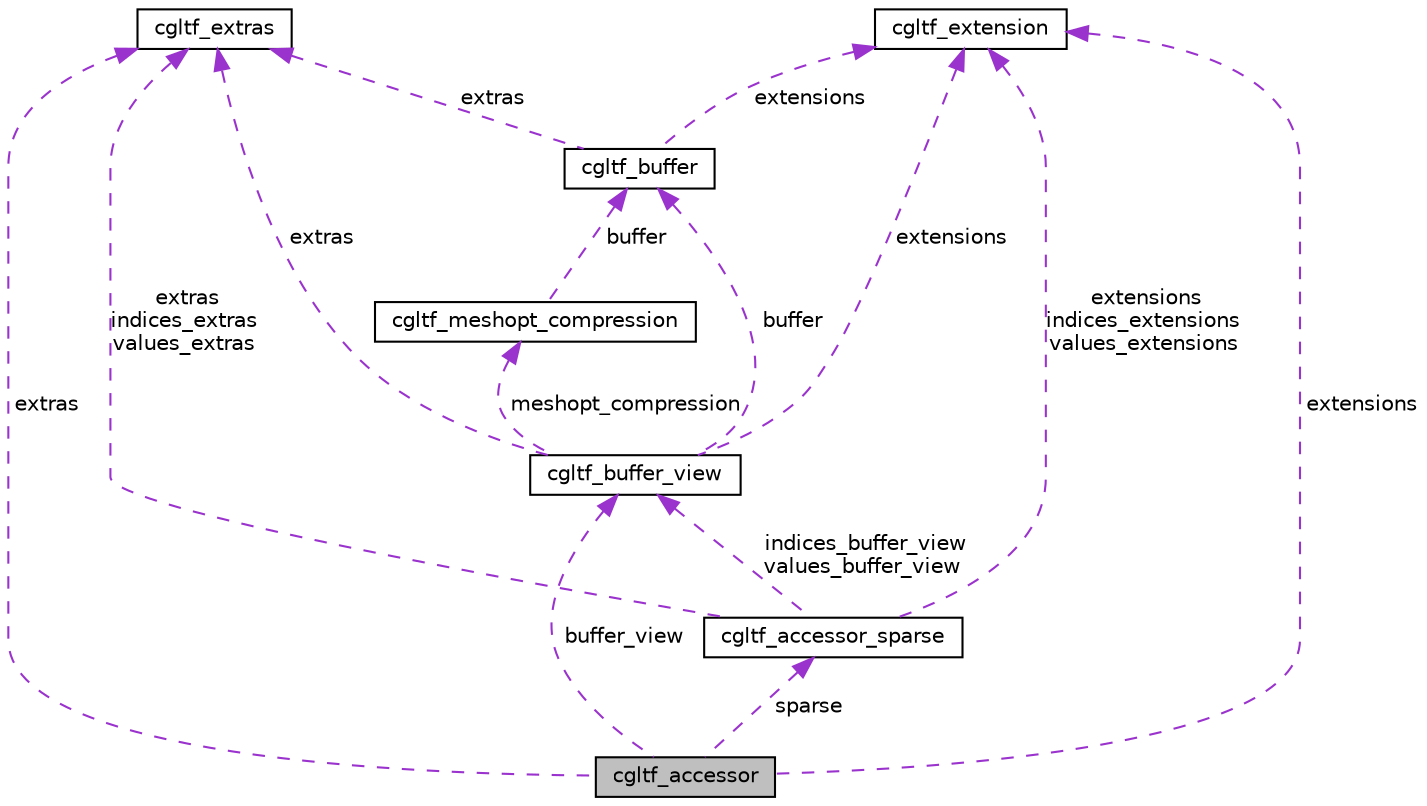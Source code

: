digraph "cgltf_accessor"
{
 // LATEX_PDF_SIZE
  edge [fontname="Helvetica",fontsize="10",labelfontname="Helvetica",labelfontsize="10"];
  node [fontname="Helvetica",fontsize="10",shape=record];
  Node1 [label="cgltf_accessor",height=0.2,width=0.4,color="black", fillcolor="grey75", style="filled", fontcolor="black",tooltip=" "];
  Node2 -> Node1 [dir="back",color="darkorchid3",fontsize="10",style="dashed",label=" buffer_view" ,fontname="Helvetica"];
  Node2 [label="cgltf_buffer_view",height=0.2,width=0.4,color="black", fillcolor="white", style="filled",URL="$structcgltf__buffer__view.html",tooltip=" "];
  Node3 -> Node2 [dir="back",color="darkorchid3",fontsize="10",style="dashed",label=" buffer" ,fontname="Helvetica"];
  Node3 [label="cgltf_buffer",height=0.2,width=0.4,color="black", fillcolor="white", style="filled",URL="$structcgltf__buffer.html",tooltip=" "];
  Node4 -> Node3 [dir="back",color="darkorchid3",fontsize="10",style="dashed",label=" extras" ,fontname="Helvetica"];
  Node4 [label="cgltf_extras",height=0.2,width=0.4,color="black", fillcolor="white", style="filled",URL="$structcgltf__extras.html",tooltip=" "];
  Node5 -> Node3 [dir="back",color="darkorchid3",fontsize="10",style="dashed",label=" extensions" ,fontname="Helvetica"];
  Node5 [label="cgltf_extension",height=0.2,width=0.4,color="black", fillcolor="white", style="filled",URL="$structcgltf__extension.html",tooltip=" "];
  Node6 -> Node2 [dir="back",color="darkorchid3",fontsize="10",style="dashed",label=" meshopt_compression" ,fontname="Helvetica"];
  Node6 [label="cgltf_meshopt_compression",height=0.2,width=0.4,color="black", fillcolor="white", style="filled",URL="$structcgltf__meshopt__compression.html",tooltip=" "];
  Node3 -> Node6 [dir="back",color="darkorchid3",fontsize="10",style="dashed",label=" buffer" ,fontname="Helvetica"];
  Node4 -> Node2 [dir="back",color="darkorchid3",fontsize="10",style="dashed",label=" extras" ,fontname="Helvetica"];
  Node5 -> Node2 [dir="back",color="darkorchid3",fontsize="10",style="dashed",label=" extensions" ,fontname="Helvetica"];
  Node4 -> Node1 [dir="back",color="darkorchid3",fontsize="10",style="dashed",label=" extras" ,fontname="Helvetica"];
  Node5 -> Node1 [dir="back",color="darkorchid3",fontsize="10",style="dashed",label=" extensions" ,fontname="Helvetica"];
  Node7 -> Node1 [dir="back",color="darkorchid3",fontsize="10",style="dashed",label=" sparse" ,fontname="Helvetica"];
  Node7 [label="cgltf_accessor_sparse",height=0.2,width=0.4,color="black", fillcolor="white", style="filled",URL="$structcgltf__accessor__sparse.html",tooltip=" "];
  Node2 -> Node7 [dir="back",color="darkorchid3",fontsize="10",style="dashed",label=" indices_buffer_view\nvalues_buffer_view" ,fontname="Helvetica"];
  Node4 -> Node7 [dir="back",color="darkorchid3",fontsize="10",style="dashed",label=" extras\nindices_extras\nvalues_extras" ,fontname="Helvetica"];
  Node5 -> Node7 [dir="back",color="darkorchid3",fontsize="10",style="dashed",label=" extensions\nindices_extensions\nvalues_extensions" ,fontname="Helvetica"];
}
